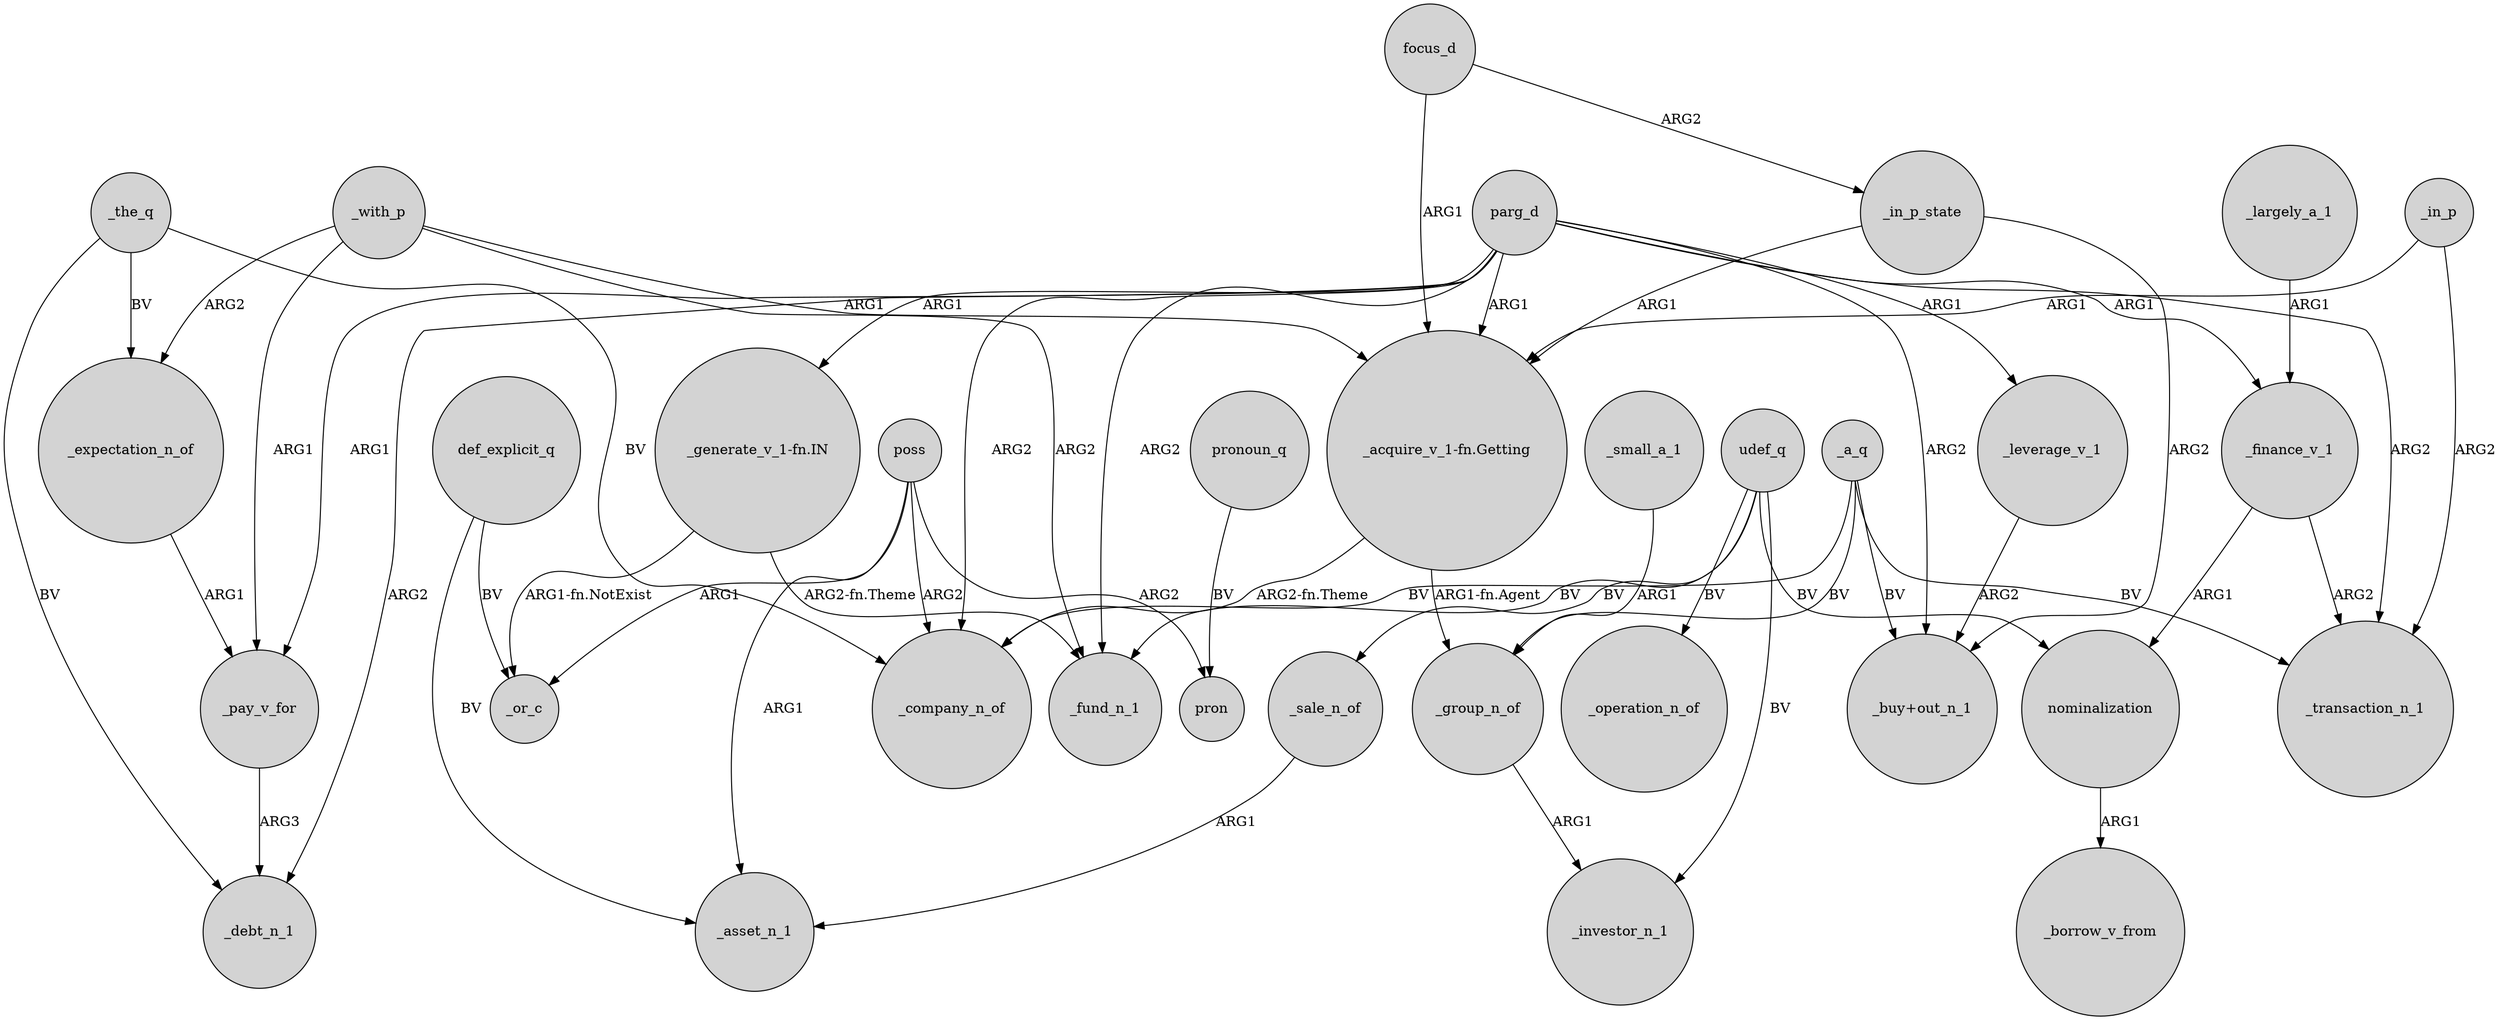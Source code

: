digraph {
	node [shape=circle style=filled]
	_pay_v_for -> _debt_n_1 [label=ARG3]
	_with_p -> _expectation_n_of [label=ARG2]
	def_explicit_q -> _asset_n_1 [label=BV]
	_in_p -> "_acquire_v_1-fn.Getting" [label=ARG1]
	poss -> pron [label=ARG2]
	udef_q -> _investor_n_1 [label=BV]
	def_explicit_q -> _or_c [label=BV]
	_the_q -> _expectation_n_of [label=BV]
	"_acquire_v_1-fn.Getting" -> _company_n_of [label="ARG2-fn.Theme"]
	focus_d -> _in_p_state [label=ARG2]
	nominalization -> _borrow_v_from [label=ARG1]
	_with_p -> _pay_v_for [label=ARG1]
	_small_a_1 -> _group_n_of [label=ARG1]
	_group_n_of -> _investor_n_1 [label=ARG1]
	parg_d -> "_buy+out_n_1" [label=ARG2]
	parg_d -> _transaction_n_1 [label=ARG2]
	_in_p -> _transaction_n_1 [label=ARG2]
	parg_d -> _fund_n_1 [label=ARG2]
	_sale_n_of -> _asset_n_1 [label=ARG1]
	_a_q -> _transaction_n_1 [label=BV]
	_the_q -> _company_n_of [label=BV]
	focus_d -> "_acquire_v_1-fn.Getting" [label=ARG1]
	parg_d -> _leverage_v_1 [label=ARG1]
	pronoun_q -> pron [label=BV]
	parg_d -> _finance_v_1 [label=ARG1]
	_expectation_n_of -> _pay_v_for [label=ARG1]
	parg_d -> _debt_n_1 [label=ARG2]
	"_generate_v_1-fn.IN" -> _or_c [label="ARG1-fn.NotExist"]
	_with_p -> _fund_n_1 [label=ARG2]
	parg_d -> _company_n_of [label=ARG2]
	"_generate_v_1-fn.IN" -> _fund_n_1 [label="ARG2-fn.Theme"]
	"_acquire_v_1-fn.Getting" -> _group_n_of [label="ARG1-fn.Agent"]
	_largely_a_1 -> _finance_v_1 [label=ARG1]
	poss -> _or_c [label=ARG1]
	udef_q -> _fund_n_1 [label=BV]
	udef_q -> nominalization [label=BV]
	_a_q -> _company_n_of [label=BV]
	_leverage_v_1 -> "_buy+out_n_1" [label=ARG2]
	parg_d -> "_generate_v_1-fn.IN" [label=ARG1]
	udef_q -> _sale_n_of [label=BV]
	_finance_v_1 -> _transaction_n_1 [label=ARG2]
	_with_p -> "_acquire_v_1-fn.Getting" [label=ARG1]
	parg_d -> _pay_v_for [label=ARG1]
	_finance_v_1 -> nominalization [label=ARG1]
	_a_q -> _group_n_of [label=BV]
	poss -> _company_n_of [label=ARG2]
	poss -> _asset_n_1 [label=ARG1]
	parg_d -> "_acquire_v_1-fn.Getting" [label=ARG1]
	_in_p_state -> "_acquire_v_1-fn.Getting" [label=ARG1]
	udef_q -> _operation_n_of [label=BV]
	_the_q -> _debt_n_1 [label=BV]
	_in_p_state -> "_buy+out_n_1" [label=ARG2]
	_a_q -> "_buy+out_n_1" [label=BV]
}
